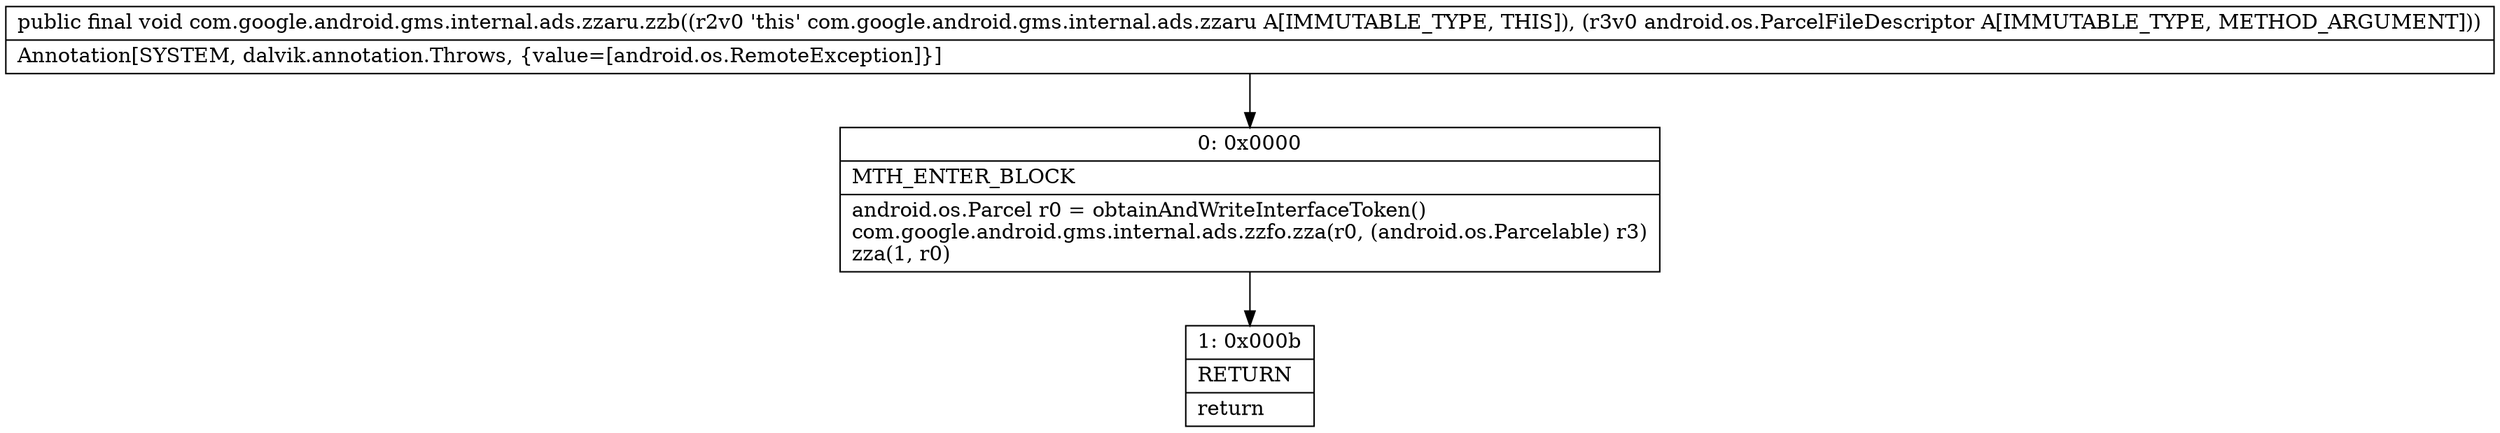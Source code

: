 digraph "CFG forcom.google.android.gms.internal.ads.zzaru.zzb(Landroid\/os\/ParcelFileDescriptor;)V" {
Node_0 [shape=record,label="{0\:\ 0x0000|MTH_ENTER_BLOCK\l|android.os.Parcel r0 = obtainAndWriteInterfaceToken()\lcom.google.android.gms.internal.ads.zzfo.zza(r0, (android.os.Parcelable) r3)\lzza(1, r0)\l}"];
Node_1 [shape=record,label="{1\:\ 0x000b|RETURN\l|return\l}"];
MethodNode[shape=record,label="{public final void com.google.android.gms.internal.ads.zzaru.zzb((r2v0 'this' com.google.android.gms.internal.ads.zzaru A[IMMUTABLE_TYPE, THIS]), (r3v0 android.os.ParcelFileDescriptor A[IMMUTABLE_TYPE, METHOD_ARGUMENT]))  | Annotation[SYSTEM, dalvik.annotation.Throws, \{value=[android.os.RemoteException]\}]\l}"];
MethodNode -> Node_0;
Node_0 -> Node_1;
}

